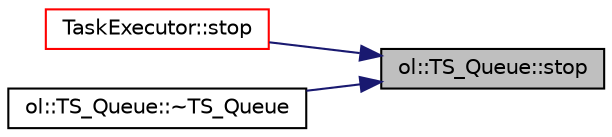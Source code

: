 digraph "ol::TS_Queue::stop"
{
 // LATEX_PDF_SIZE
  edge [fontname="Helvetica",fontsize="10",labelfontname="Helvetica",labelfontsize="10"];
  node [fontname="Helvetica",fontsize="10",shape=record];
  rankdir="RL";
  Node1 [label="ol::TS_Queue::stop",height=0.2,width=0.4,color="black", fillcolor="grey75", style="filled", fontcolor="black",tooltip="Release all threads waiting in TS_Queue::pop()."];
  Node1 -> Node2 [dir="back",color="midnightblue",fontsize="10",style="solid",fontname="Helvetica"];
  Node2 [label="TaskExecutor::stop",height=0.2,width=0.4,color="red", fillcolor="white", style="filled",URL="$struct_task_executor.html#a7fee90630e8837841fc5db4921a3bbc5",tooltip=" "];
  Node1 -> Node4 [dir="back",color="midnightblue",fontsize="10",style="solid",fontname="Helvetica"];
  Node4 [label="ol::TS_Queue::~TS_Queue",height=0.2,width=0.4,color="black", fillcolor="white", style="filled",URL="$classol_1_1_t_s___queue.html#a3b0de22cf9bf12c2bb8086c2a9d5936f",tooltip="Destructor."];
}
